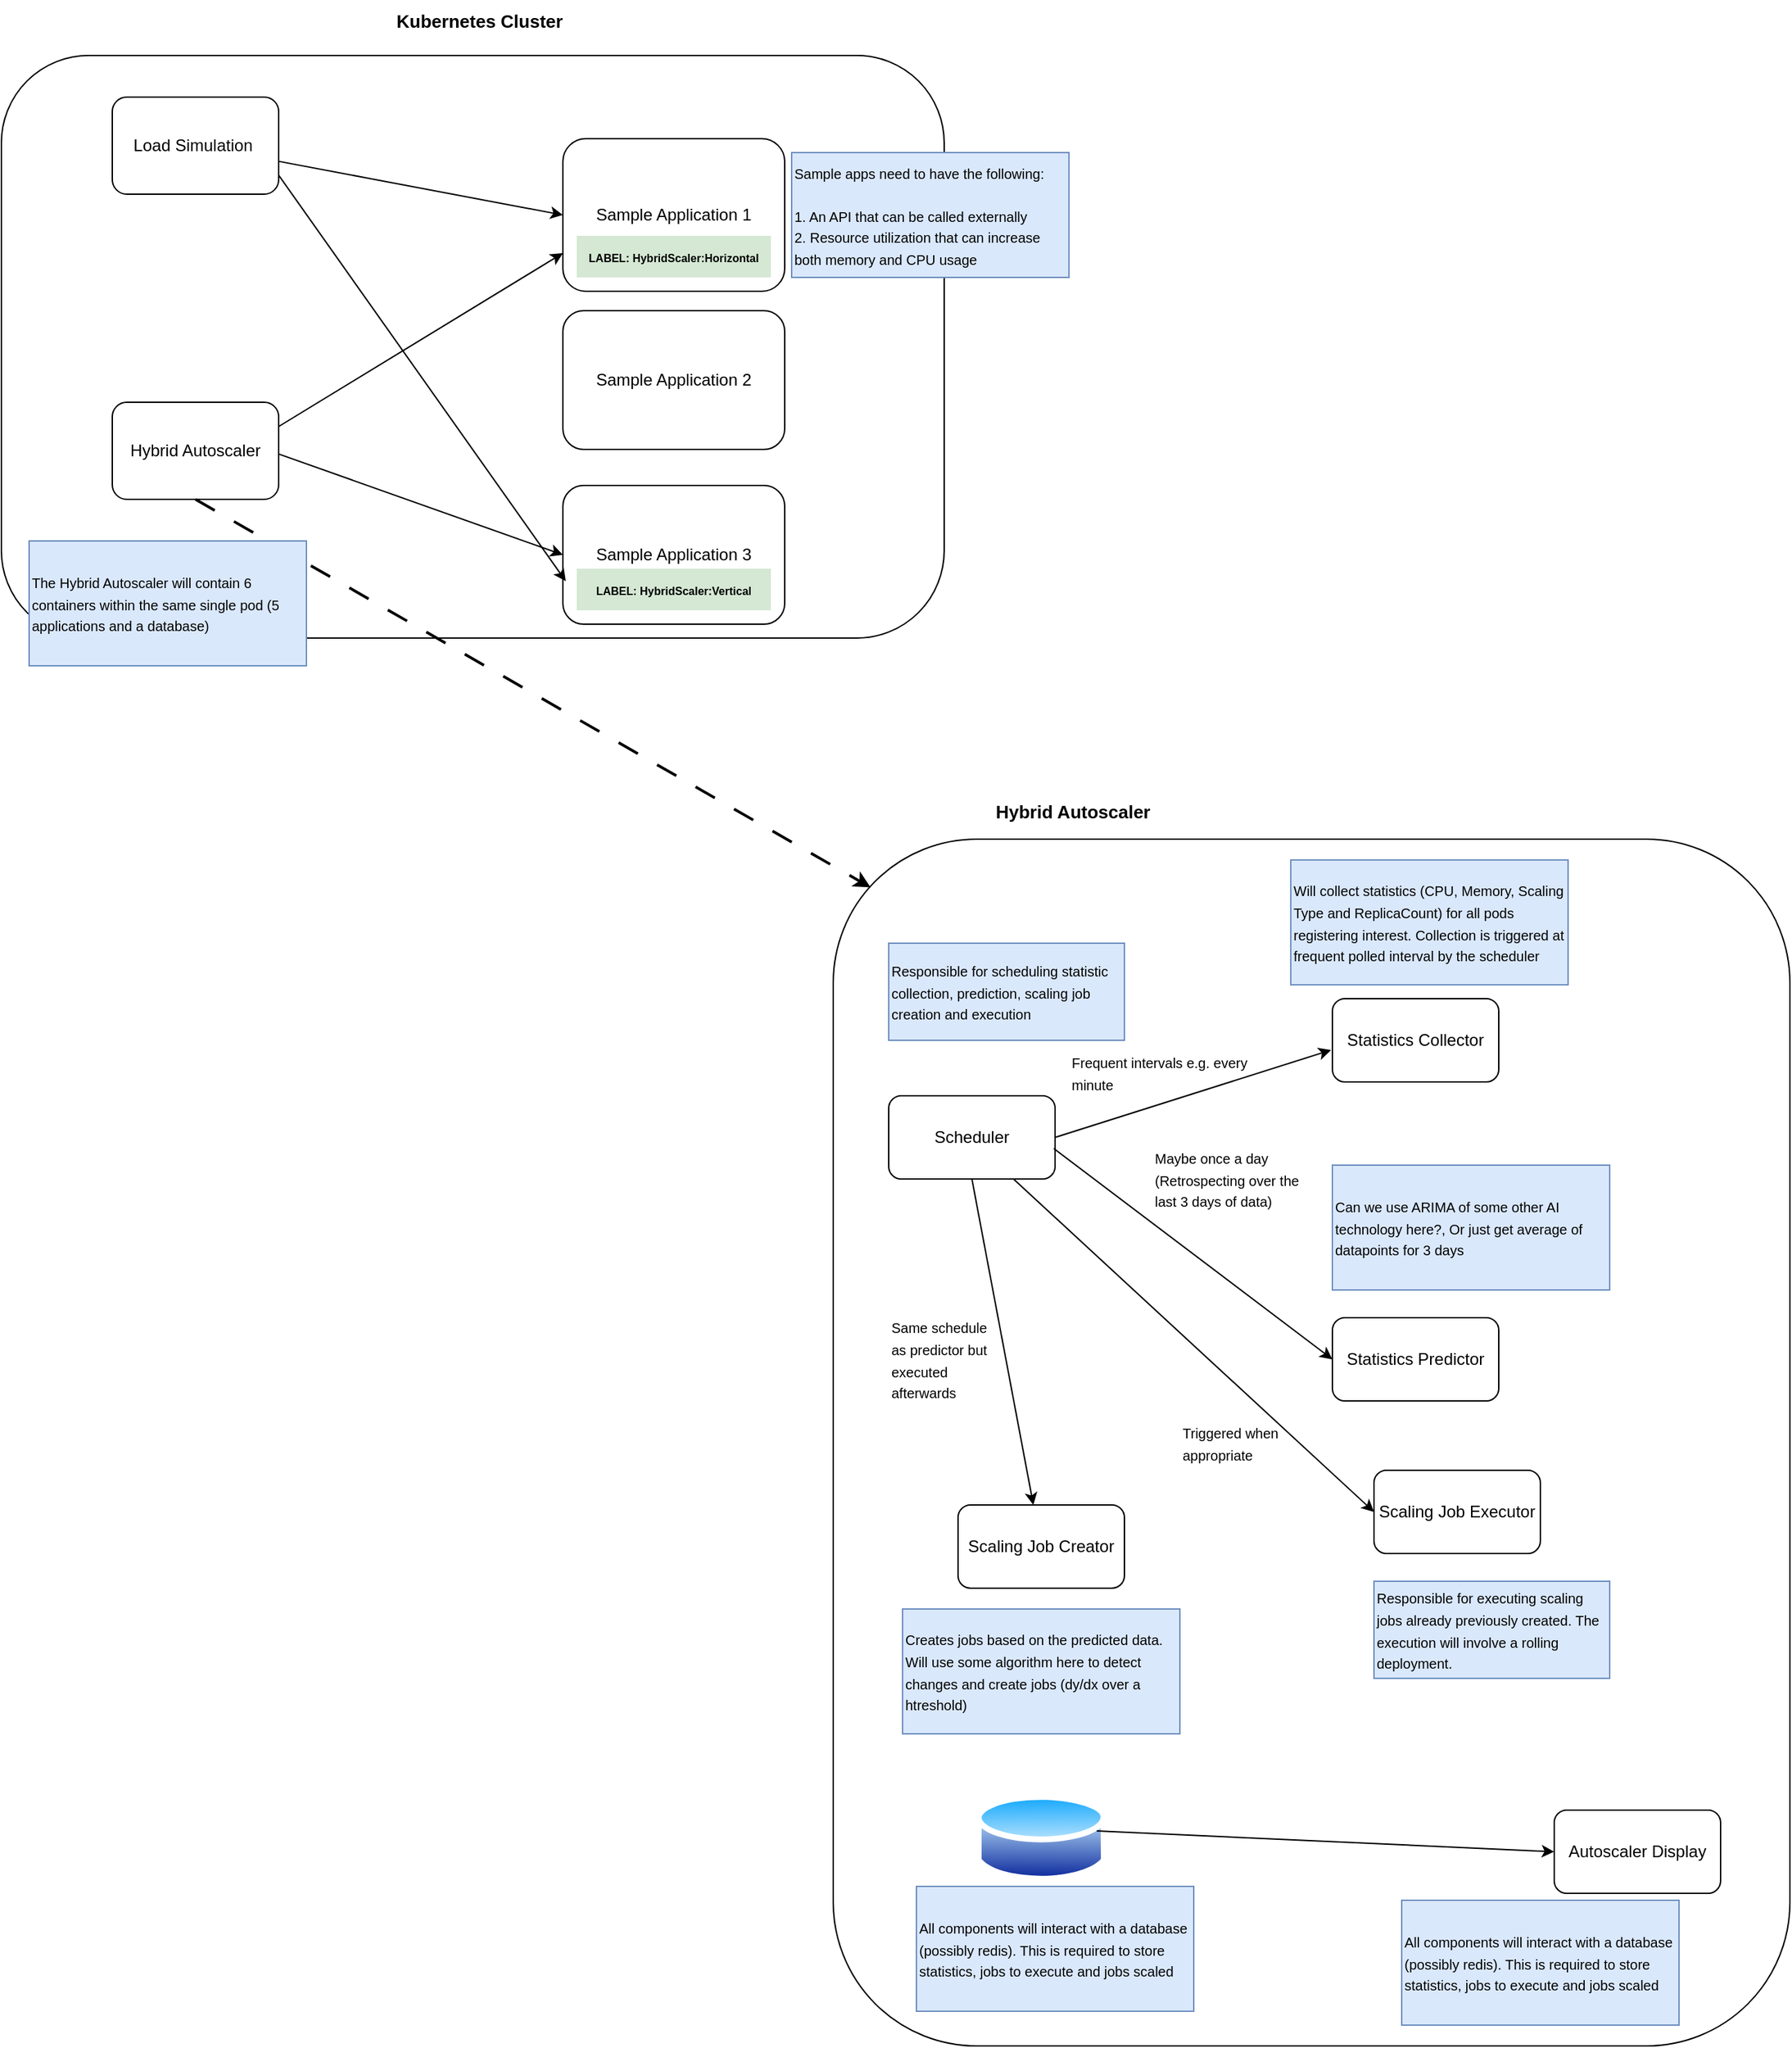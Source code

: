 <mxfile version="20.8.13" type="github">
  <diagram name="Page-1" id="jpbhyeJJprRdvk0jlRwc">
    <mxGraphModel dx="1434" dy="739" grid="1" gridSize="10" guides="1" tooltips="1" connect="1" arrows="1" fold="1" page="1" pageScale="1" pageWidth="1654" pageHeight="1169" math="0" shadow="0">
      <root>
        <mxCell id="0" />
        <mxCell id="1" parent="0" />
        <mxCell id="j4mNBejZg6scu_2qzhqC-2" value="Statistics Collector" style="rounded=1;whiteSpace=wrap;html=1;" vertex="1" parent="1">
          <mxGeometry x="1010" y="720" width="120" height="60" as="geometry" />
        </mxCell>
        <mxCell id="j4mNBejZg6scu_2qzhqC-3" value="Statistics Predictor" style="rounded=1;whiteSpace=wrap;html=1;" vertex="1" parent="1">
          <mxGeometry x="1010" y="950" width="120" height="60" as="geometry" />
        </mxCell>
        <mxCell id="j4mNBejZg6scu_2qzhqC-4" value="Scaling Job Creator" style="rounded=1;whiteSpace=wrap;html=1;" vertex="1" parent="1">
          <mxGeometry x="740" y="1085" width="120" height="60" as="geometry" />
        </mxCell>
        <mxCell id="j4mNBejZg6scu_2qzhqC-5" value="Scheduler" style="rounded=1;whiteSpace=wrap;html=1;" vertex="1" parent="1">
          <mxGeometry x="690" y="790" width="120" height="60" as="geometry" />
        </mxCell>
        <mxCell id="j4mNBejZg6scu_2qzhqC-6" value="" style="rounded=1;whiteSpace=wrap;html=1;fillColor=none;" vertex="1" parent="1">
          <mxGeometry x="50" y="40" width="680" height="420" as="geometry" />
        </mxCell>
        <mxCell id="j4mNBejZg6scu_2qzhqC-7" value="Sample Application 1" style="rounded=1;whiteSpace=wrap;html=1;fillColor=none;" vertex="1" parent="1">
          <mxGeometry x="455" y="100" width="160" height="110" as="geometry" />
        </mxCell>
        <mxCell id="j4mNBejZg6scu_2qzhqC-8" value="Sample Application 3" style="rounded=1;whiteSpace=wrap;html=1;fillColor=none;" vertex="1" parent="1">
          <mxGeometry x="455" y="350" width="160" height="100" as="geometry" />
        </mxCell>
        <mxCell id="j4mNBejZg6scu_2qzhqC-9" value="Sample Application 2" style="rounded=1;whiteSpace=wrap;html=1;fillColor=none;" vertex="1" parent="1">
          <mxGeometry x="455" y="224" width="160" height="100" as="geometry" />
        </mxCell>
        <mxCell id="j4mNBejZg6scu_2qzhqC-10" value="&lt;font style=&quot;font-size: 8px;&quot;&gt;&lt;b&gt;LABEL: HybridScaler:Horizontal&lt;/b&gt;&lt;/font&gt;" style="rounded=0;whiteSpace=wrap;html=1;fillColor=#d5e8d4;strokeColor=none;" vertex="1" parent="1">
          <mxGeometry x="465" y="170" width="140" height="30" as="geometry" />
        </mxCell>
        <mxCell id="j4mNBejZg6scu_2qzhqC-11" value="&lt;font style=&quot;font-size: 8px;&quot;&gt;&lt;b&gt;LABEL: HybridScaler:Vertical&lt;/b&gt;&lt;/font&gt;" style="rounded=0;whiteSpace=wrap;html=1;fillColor=#d5e8d4;strokeColor=none;" vertex="1" parent="1">
          <mxGeometry x="465" y="410" width="140" height="30" as="geometry" />
        </mxCell>
        <mxCell id="j4mNBejZg6scu_2qzhqC-15" value="" style="aspect=fixed;perimeter=ellipsePerimeter;html=1;align=center;shadow=0;dashed=0;spacingTop=3;image;image=img/lib/active_directory/database.svg;fontSize=8;fillColor=none;" vertex="1" parent="1">
          <mxGeometry x="752.71" y="1290" width="94.59" height="70" as="geometry" />
        </mxCell>
        <mxCell id="j4mNBejZg6scu_2qzhqC-16" value="&lt;font size=&quot;1&quot; style=&quot;&quot;&gt;&lt;b style=&quot;font-size: 13px;&quot;&gt;Kubernetes Cluster&lt;/b&gt;&lt;/font&gt;" style="rounded=0;whiteSpace=wrap;html=1;fillColor=none;strokeColor=none;" vertex="1" parent="1">
          <mxGeometry x="325" width="140" height="30" as="geometry" />
        </mxCell>
        <mxCell id="j4mNBejZg6scu_2qzhqC-18" value="&lt;font style=&quot;font-size: 10px;&quot;&gt;Sample apps need to have the following:&lt;br&gt;&lt;br&gt;1. An API that can be called externally&lt;br&gt;2. Resource utilization that can increase both memory and CPU usage&lt;/font&gt;" style="text;html=1;strokeColor=#6c8ebf;fillColor=#dae8fc;align=left;verticalAlign=middle;whiteSpace=wrap;rounded=0;fontSize=13;fontStyle=0" vertex="1" parent="1">
          <mxGeometry x="620" y="110" width="200" height="90" as="geometry" />
        </mxCell>
        <mxCell id="j4mNBejZg6scu_2qzhqC-21" value="Load Simulation&amp;nbsp;" style="rounded=1;whiteSpace=wrap;html=1;fillColor=none;" vertex="1" parent="1">
          <mxGeometry x="130" y="70" width="120" height="70" as="geometry" />
        </mxCell>
        <mxCell id="j4mNBejZg6scu_2qzhqC-22" value="" style="endArrow=classic;html=1;rounded=0;fontSize=10;entryX=0;entryY=0.5;entryDx=0;entryDy=0;" edge="1" parent="1" source="j4mNBejZg6scu_2qzhqC-21" target="j4mNBejZg6scu_2qzhqC-7">
          <mxGeometry width="50" height="50" relative="1" as="geometry">
            <mxPoint x="120" y="370" as="sourcePoint" />
            <mxPoint x="170" y="320" as="targetPoint" />
          </mxGeometry>
        </mxCell>
        <mxCell id="j4mNBejZg6scu_2qzhqC-23" value="" style="endArrow=classic;html=1;rounded=0;fontSize=10;entryX=0.013;entryY=0.69;entryDx=0;entryDy=0;entryPerimeter=0;" edge="1" parent="1" target="j4mNBejZg6scu_2qzhqC-8">
          <mxGeometry width="50" height="50" relative="1" as="geometry">
            <mxPoint x="250" y="126.321" as="sourcePoint" />
            <mxPoint x="455" y="165" as="targetPoint" />
          </mxGeometry>
        </mxCell>
        <mxCell id="j4mNBejZg6scu_2qzhqC-25" value="&lt;span style=&quot;font-size: 10px;&quot;&gt;Will collect statistics (CPU, Memory, Scaling Type and ReplicaCount) for all pods registering interest. Collection is triggered at frequent polled interval by the scheduler&lt;br&gt;&lt;/span&gt;" style="text;html=1;strokeColor=#6c8ebf;fillColor=#dae8fc;align=left;verticalAlign=middle;whiteSpace=wrap;rounded=0;fontSize=13;fontStyle=0" vertex="1" parent="1">
          <mxGeometry x="980" y="620" width="200" height="90" as="geometry" />
        </mxCell>
        <mxCell id="j4mNBejZg6scu_2qzhqC-28" value="Scaling Job Executor" style="rounded=1;whiteSpace=wrap;html=1;" vertex="1" parent="1">
          <mxGeometry x="1040" y="1060" width="120" height="60" as="geometry" />
        </mxCell>
        <mxCell id="j4mNBejZg6scu_2qzhqC-30" value="&lt;span style=&quot;font-size: 10px;&quot;&gt;Responsible for executing scaling jobs already previously created. The execution will involve a rolling deployment.&lt;/span&gt;" style="text;html=1;strokeColor=#6c8ebf;fillColor=#dae8fc;align=left;verticalAlign=middle;whiteSpace=wrap;rounded=0;fontSize=13;fontStyle=0" vertex="1" parent="1">
          <mxGeometry x="1040" y="1140" width="170" height="70" as="geometry" />
        </mxCell>
        <mxCell id="j4mNBejZg6scu_2qzhqC-31" value="" style="endArrow=classic;html=1;rounded=0;fontSize=10;entryX=-0.008;entryY=0.617;entryDx=0;entryDy=0;entryPerimeter=0;" edge="1" parent="1" target="j4mNBejZg6scu_2qzhqC-2">
          <mxGeometry width="50" height="50" relative="1" as="geometry">
            <mxPoint x="810" y="820.001" as="sourcePoint" />
            <mxPoint x="1045.92" y="691.42" as="targetPoint" />
          </mxGeometry>
        </mxCell>
        <mxCell id="j4mNBejZg6scu_2qzhqC-33" value="&lt;span style=&quot;font-size: 10px;&quot;&gt;Frequent intervals e.g. every minute&lt;/span&gt;" style="text;html=1;strokeColor=none;fillColor=none;align=left;verticalAlign=middle;whiteSpace=wrap;rounded=0;fontSize=13;fontStyle=0;rotation=0;" vertex="1" parent="1">
          <mxGeometry x="820.34" y="762.59" width="150" height="20" as="geometry" />
        </mxCell>
        <mxCell id="j4mNBejZg6scu_2qzhqC-34" value="" style="endArrow=classic;html=1;rounded=0;fontSize=10;entryX=0;entryY=0.5;entryDx=0;entryDy=0;exitX=0.992;exitY=0.633;exitDx=0;exitDy=0;exitPerimeter=0;" edge="1" parent="1" source="j4mNBejZg6scu_2qzhqC-5" target="j4mNBejZg6scu_2qzhqC-3">
          <mxGeometry width="50" height="50" relative="1" as="geometry">
            <mxPoint x="820" y="830.001" as="sourcePoint" />
            <mxPoint x="1019.04" y="767.02" as="targetPoint" />
          </mxGeometry>
        </mxCell>
        <mxCell id="j4mNBejZg6scu_2qzhqC-35" value="&lt;span style=&quot;font-size: 10px;&quot;&gt;Maybe once a day (Retrospecting over the last 3 days of data)&lt;/span&gt;" style="text;html=1;strokeColor=none;fillColor=none;align=left;verticalAlign=middle;whiteSpace=wrap;rounded=0;fontSize=13;fontStyle=0;rotation=0;" vertex="1" parent="1">
          <mxGeometry x="880" y="840" width="120" height="20" as="geometry" />
        </mxCell>
        <mxCell id="j4mNBejZg6scu_2qzhqC-36" value="" style="endArrow=classic;html=1;rounded=0;fontSize=10;exitX=0.5;exitY=1;exitDx=0;exitDy=0;" edge="1" parent="1" source="j4mNBejZg6scu_2qzhqC-5" target="j4mNBejZg6scu_2qzhqC-4">
          <mxGeometry width="50" height="50" relative="1" as="geometry">
            <mxPoint x="690" y="1012.981" as="sourcePoint" />
            <mxPoint x="889.04" y="950" as="targetPoint" />
          </mxGeometry>
        </mxCell>
        <mxCell id="j4mNBejZg6scu_2qzhqC-37" value="&lt;span style=&quot;font-size: 10px;&quot;&gt;Creates jobs based on the predicted data. Will use some algorithm here to detect changes and create jobs (dy/dx over a htreshold)&amp;nbsp;&lt;/span&gt;" style="text;html=1;strokeColor=#6c8ebf;fillColor=#dae8fc;align=left;verticalAlign=middle;whiteSpace=wrap;rounded=0;fontSize=13;fontStyle=0" vertex="1" parent="1">
          <mxGeometry x="700" y="1160" width="200" height="90" as="geometry" />
        </mxCell>
        <mxCell id="j4mNBejZg6scu_2qzhqC-38" value="" style="endArrow=classic;html=1;rounded=0;fontSize=10;entryX=0;entryY=0.5;entryDx=0;entryDy=0;exitX=0.75;exitY=1;exitDx=0;exitDy=0;" edge="1" parent="1" source="j4mNBejZg6scu_2qzhqC-5" target="j4mNBejZg6scu_2qzhqC-28">
          <mxGeometry width="50" height="50" relative="1" as="geometry">
            <mxPoint x="804.52" y="857.98" as="sourcePoint" />
            <mxPoint x="1005.48" y="1010" as="targetPoint" />
          </mxGeometry>
        </mxCell>
        <mxCell id="j4mNBejZg6scu_2qzhqC-39" value="&lt;span style=&quot;font-size: 10px;&quot;&gt;Triggered when appropriate&lt;/span&gt;" style="text;html=1;strokeColor=none;fillColor=none;align=left;verticalAlign=middle;whiteSpace=wrap;rounded=0;fontSize=13;fontStyle=0;rotation=0;" vertex="1" parent="1">
          <mxGeometry x="900" y="1030" width="90" height="20" as="geometry" />
        </mxCell>
        <mxCell id="j4mNBejZg6scu_2qzhqC-40" value="&lt;span style=&quot;font-size: 10px;&quot;&gt;Same schedule as predictor but executed afterwards&lt;/span&gt;" style="text;html=1;strokeColor=none;fillColor=none;align=left;verticalAlign=middle;whiteSpace=wrap;rounded=0;fontSize=13;fontStyle=0;rotation=0;" vertex="1" parent="1">
          <mxGeometry x="690" y="970" width="75" height="20" as="geometry" />
        </mxCell>
        <mxCell id="j4mNBejZg6scu_2qzhqC-41" value="&lt;span style=&quot;font-size: 10px;&quot;&gt;Responsible for scheduling statistic collection, prediction, scaling job creation and execution&lt;/span&gt;" style="text;html=1;strokeColor=#6c8ebf;fillColor=#dae8fc;align=left;verticalAlign=middle;whiteSpace=wrap;rounded=0;fontSize=13;fontStyle=0" vertex="1" parent="1">
          <mxGeometry x="690" y="680" width="170" height="70" as="geometry" />
        </mxCell>
        <mxCell id="j4mNBejZg6scu_2qzhqC-42" value="" style="rounded=1;whiteSpace=wrap;html=1;fillColor=none;" vertex="1" parent="1">
          <mxGeometry x="650" y="605" width="690" height="870" as="geometry" />
        </mxCell>
        <mxCell id="j4mNBejZg6scu_2qzhqC-43" value="&lt;span style=&quot;font-size: 10px;&quot;&gt;All components will interact with a database (possibly redis). This is required to store statistics, jobs to execute and jobs scaled&lt;/span&gt;" style="text;html=1;strokeColor=#6c8ebf;fillColor=#dae8fc;align=left;verticalAlign=middle;whiteSpace=wrap;rounded=0;fontSize=13;fontStyle=0" vertex="1" parent="1">
          <mxGeometry x="710" y="1360" width="200" height="90" as="geometry" />
        </mxCell>
        <mxCell id="j4mNBejZg6scu_2qzhqC-46" value="&lt;font size=&quot;1&quot; style=&quot;&quot;&gt;&lt;b style=&quot;font-size: 13px;&quot;&gt;Hybrid Autoscaler&lt;/b&gt;&lt;/font&gt;" style="rounded=0;whiteSpace=wrap;html=1;fillColor=none;strokeColor=none;" vertex="1" parent="1">
          <mxGeometry x="752.71" y="570" width="140" height="30" as="geometry" />
        </mxCell>
        <mxCell id="j4mNBejZg6scu_2qzhqC-47" value="Autoscaler Display" style="rounded=1;whiteSpace=wrap;html=1;" vertex="1" parent="1">
          <mxGeometry x="1170" y="1305" width="120" height="60" as="geometry" />
        </mxCell>
        <mxCell id="j4mNBejZg6scu_2qzhqC-48" value="" style="endArrow=classic;html=1;rounded=0;fontSize=10;exitX=0.5;exitY=1;exitDx=0;exitDy=0;entryX=0;entryY=0.5;entryDx=0;entryDy=0;" edge="1" parent="1" target="j4mNBejZg6scu_2qzhqC-47">
          <mxGeometry width="50" height="50" relative="1" as="geometry">
            <mxPoint x="840" y="1320" as="sourcePoint" />
            <mxPoint x="884.34" y="1555" as="targetPoint" />
          </mxGeometry>
        </mxCell>
        <mxCell id="j4mNBejZg6scu_2qzhqC-49" value="&lt;span style=&quot;font-size: 10px;&quot;&gt;All components will interact with a database (possibly redis). This is required to store statistics, jobs to execute and jobs scaled&lt;/span&gt;" style="text;html=1;strokeColor=#6c8ebf;fillColor=#dae8fc;align=left;verticalAlign=middle;whiteSpace=wrap;rounded=0;fontSize=13;fontStyle=0" vertex="1" parent="1">
          <mxGeometry x="1060" y="1370" width="200" height="90" as="geometry" />
        </mxCell>
        <mxCell id="j4mNBejZg6scu_2qzhqC-50" value="Hybrid Autoscaler" style="rounded=1;whiteSpace=wrap;html=1;fillColor=none;" vertex="1" parent="1">
          <mxGeometry x="130" y="290" width="120" height="70" as="geometry" />
        </mxCell>
        <mxCell id="j4mNBejZg6scu_2qzhqC-51" value="" style="endArrow=classic;html=1;rounded=0;fontSize=10;entryX=0;entryY=0.5;entryDx=0;entryDy=0;" edge="1" parent="1" target="j4mNBejZg6scu_2qzhqC-8">
          <mxGeometry width="50" height="50" relative="1" as="geometry">
            <mxPoint x="250" y="327.321" as="sourcePoint" />
            <mxPoint x="457.08" y="620" as="targetPoint" />
          </mxGeometry>
        </mxCell>
        <mxCell id="j4mNBejZg6scu_2qzhqC-52" value="" style="endArrow=classic;html=1;rounded=0;fontSize=10;entryX=0;entryY=0.75;entryDx=0;entryDy=0;exitX=1;exitY=0.25;exitDx=0;exitDy=0;" edge="1" parent="1" source="j4mNBejZg6scu_2qzhqC-50" target="j4mNBejZg6scu_2qzhqC-7">
          <mxGeometry width="50" height="50" relative="1" as="geometry">
            <mxPoint x="260" y="337.321" as="sourcePoint" />
            <mxPoint x="465" y="410" as="targetPoint" />
          </mxGeometry>
        </mxCell>
        <mxCell id="j4mNBejZg6scu_2qzhqC-53" value="" style="endArrow=classic;html=1;rounded=0;fontSize=10;exitX=0.5;exitY=1;exitDx=0;exitDy=0;entryX=0.039;entryY=0.04;entryDx=0;entryDy=0;entryPerimeter=0;dashed=1;dashPattern=8 8;strokeWidth=2;" edge="1" parent="1" source="j4mNBejZg6scu_2qzhqC-50" target="j4mNBejZg6scu_2qzhqC-42">
          <mxGeometry width="50" height="50" relative="1" as="geometry">
            <mxPoint x="420" y="590" as="sourcePoint" />
            <mxPoint x="640" y="810" as="targetPoint" />
          </mxGeometry>
        </mxCell>
        <mxCell id="j4mNBejZg6scu_2qzhqC-54" value="&lt;span style=&quot;font-size: 10px;&quot;&gt;The Hybrid Autoscaler will contain 6 containers within the same single pod (5 applications and a database)&amp;nbsp;&lt;/span&gt;" style="text;html=1;strokeColor=#6c8ebf;fillColor=#dae8fc;align=left;verticalAlign=middle;whiteSpace=wrap;rounded=0;fontSize=13;fontStyle=0" vertex="1" parent="1">
          <mxGeometry x="70" y="390" width="200" height="90" as="geometry" />
        </mxCell>
        <mxCell id="j4mNBejZg6scu_2qzhqC-56" value="&lt;span style=&quot;font-size: 10px;&quot;&gt;Can we use ARIMA of some other AI technology here?, Or just get average of datapoints for 3 days&lt;/span&gt;" style="text;html=1;strokeColor=#6c8ebf;fillColor=#dae8fc;align=left;verticalAlign=middle;whiteSpace=wrap;rounded=0;fontSize=13;fontStyle=0" vertex="1" parent="1">
          <mxGeometry x="1010" y="840" width="200" height="90" as="geometry" />
        </mxCell>
      </root>
    </mxGraphModel>
  </diagram>
</mxfile>
